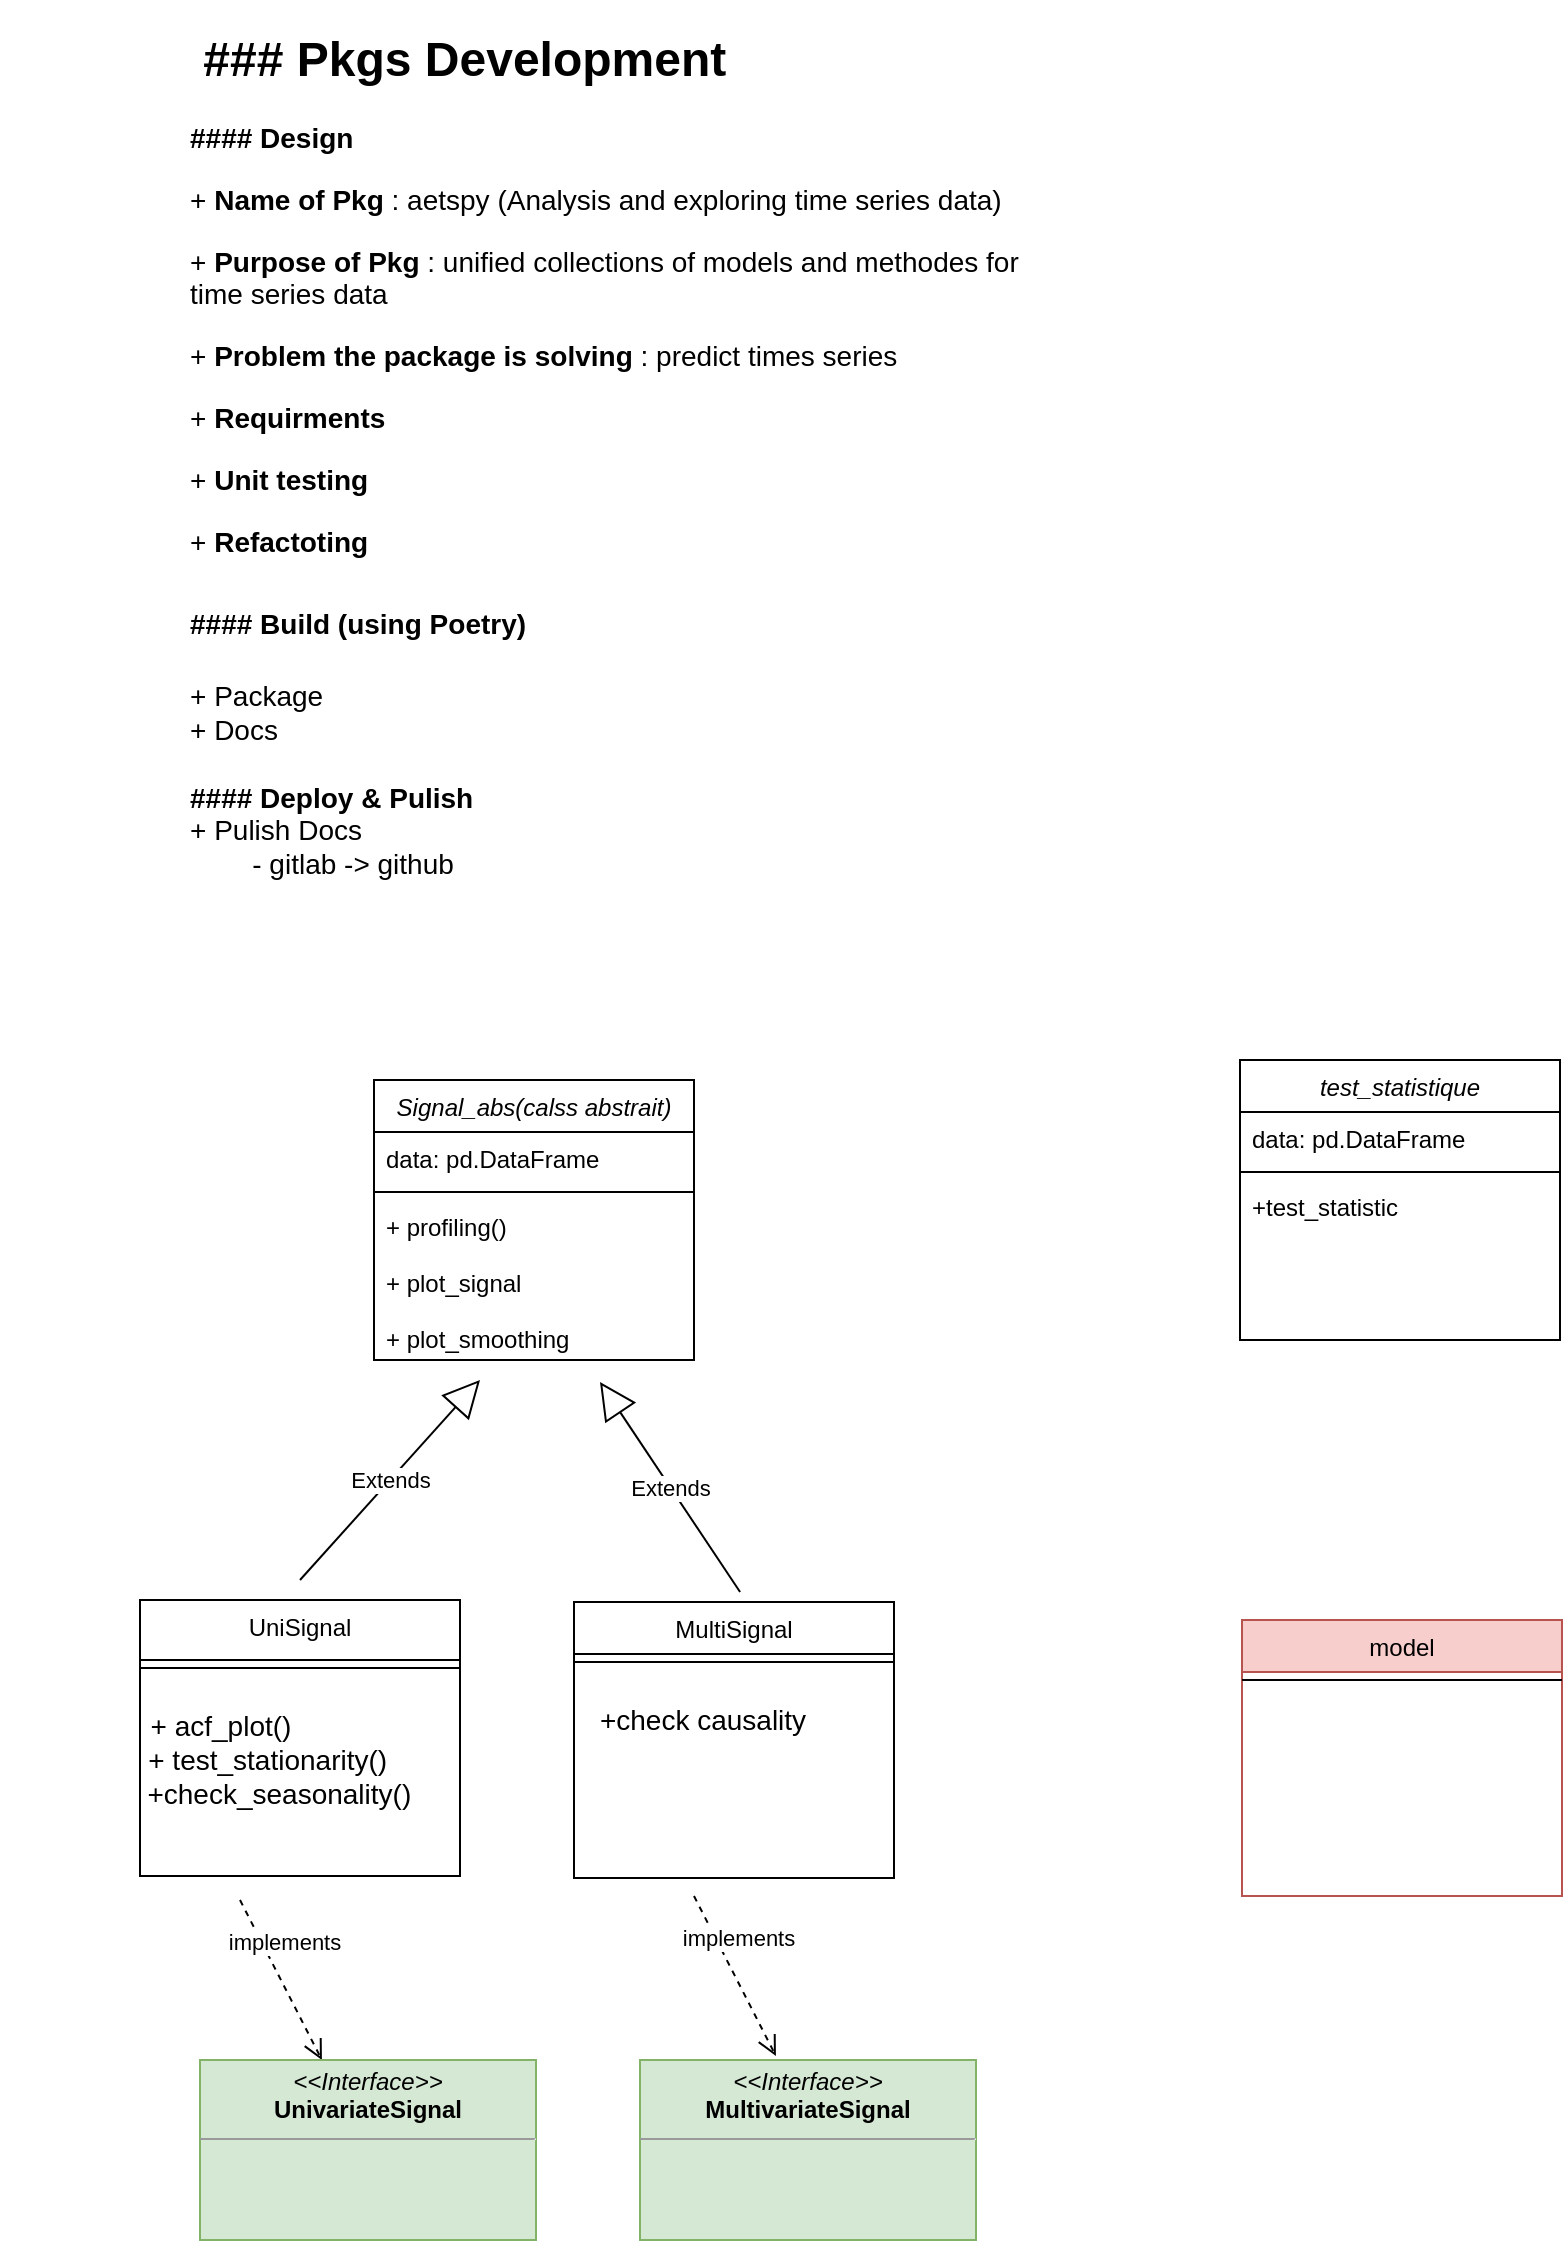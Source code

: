 <mxfile version="20.8.16" type="device"><diagram id="C5RBs43oDa-KdzZeNtuy" name="Page-1"><mxGraphModel dx="3728" dy="1224" grid="1" gridSize="10" guides="1" tooltips="1" connect="1" arrows="1" fold="1" page="1" pageScale="1" pageWidth="827" pageHeight="1169" math="0" shadow="0"><root><mxCell id="WIyWlLk6GJQsqaUBKTNV-0"/><mxCell id="WIyWlLk6GJQsqaUBKTNV-1" parent="WIyWlLk6GJQsqaUBKTNV-0"/><mxCell id="m4xtPpuOwvV8Hxd434xw-0" value="Signal_abs(calss abstrait)" style="swimlane;fontStyle=2;align=center;verticalAlign=top;childLayout=stackLayout;horizontal=1;startSize=26;horizontalStack=0;resizeParent=1;resizeLast=0;collapsible=1;marginBottom=0;rounded=0;shadow=0;strokeWidth=1;" parent="WIyWlLk6GJQsqaUBKTNV-1" vertex="1"><mxGeometry x="-683" y="540" width="160" height="140" as="geometry"><mxRectangle x="230" y="140" width="160" height="26" as="alternateBounds"/></mxGeometry></mxCell><mxCell id="m4xtPpuOwvV8Hxd434xw-1" value="data: pd.DataFrame" style="text;align=left;verticalAlign=top;spacingLeft=4;spacingRight=4;overflow=hidden;rotatable=0;points=[[0,0.5],[1,0.5]];portConstraint=eastwest;" parent="m4xtPpuOwvV8Hxd434xw-0" vertex="1"><mxGeometry y="26" width="160" height="26" as="geometry"/></mxCell><mxCell id="m4xtPpuOwvV8Hxd434xw-4" value="" style="line;html=1;strokeWidth=1;align=left;verticalAlign=middle;spacingTop=-1;spacingLeft=3;spacingRight=3;rotatable=0;labelPosition=right;points=[];portConstraint=eastwest;" parent="m4xtPpuOwvV8Hxd434xw-0" vertex="1"><mxGeometry y="52" width="160" height="8" as="geometry"/></mxCell><mxCell id="m4xtPpuOwvV8Hxd434xw-5" value="+ profiling()&#10;&#10;+ plot_signal&#10;&#10;+ plot_smoothing" style="text;align=left;verticalAlign=top;spacingLeft=4;spacingRight=4;overflow=hidden;rotatable=0;points=[[0,0.5],[1,0.5]];portConstraint=eastwest;" parent="m4xtPpuOwvV8Hxd434xw-0" vertex="1"><mxGeometry y="60" width="160" height="80" as="geometry"/></mxCell><mxCell id="m4xtPpuOwvV8Hxd434xw-9" value="UniSignal" style="swimlane;fontStyle=0;align=center;verticalAlign=top;childLayout=stackLayout;horizontal=1;startSize=30;horizontalStack=0;resizeParent=1;resizeLast=0;collapsible=1;marginBottom=0;rounded=0;shadow=0;strokeWidth=1;" parent="WIyWlLk6GJQsqaUBKTNV-1" vertex="1"><mxGeometry x="-800" y="800" width="160" height="138" as="geometry"><mxRectangle x="130" y="380" width="160" height="26" as="alternateBounds"/></mxGeometry></mxCell><mxCell id="m4xtPpuOwvV8Hxd434xw-12" value="" style="line;html=1;strokeWidth=1;align=left;verticalAlign=middle;spacingTop=-1;spacingLeft=3;spacingRight=3;rotatable=0;labelPosition=right;points=[];portConstraint=eastwest;" parent="m4xtPpuOwvV8Hxd434xw-9" vertex="1"><mxGeometry y="30" width="160" height="8" as="geometry"/></mxCell><mxCell id="m4xtPpuOwvV8Hxd434xw-15" value="MultiSignal" style="swimlane;fontStyle=0;align=center;verticalAlign=top;childLayout=stackLayout;horizontal=1;startSize=26;horizontalStack=0;resizeParent=1;resizeLast=0;collapsible=1;marginBottom=0;rounded=0;shadow=0;strokeWidth=1;" parent="WIyWlLk6GJQsqaUBKTNV-1" vertex="1"><mxGeometry x="-583" y="801" width="160" height="138" as="geometry"><mxRectangle x="130" y="380" width="160" height="26" as="alternateBounds"/></mxGeometry></mxCell><mxCell id="m4xtPpuOwvV8Hxd434xw-16" value="" style="line;html=1;strokeWidth=1;align=left;verticalAlign=middle;spacingTop=-1;spacingLeft=3;spacingRight=3;rotatable=0;labelPosition=right;points=[];portConstraint=eastwest;" parent="m4xtPpuOwvV8Hxd434xw-15" vertex="1"><mxGeometry y="26" width="160" height="8" as="geometry"/></mxCell><mxCell id="gdrrDpZgWVu8b01_nO7M-4" value="Extends" style="endArrow=block;endSize=16;endFill=0;html=1;rounded=0;exitX=0.294;exitY=-0.036;exitDx=0;exitDy=0;exitPerimeter=0;" parent="WIyWlLk6GJQsqaUBKTNV-1" edge="1"><mxGeometry width="160" relative="1" as="geometry"><mxPoint x="-499.96" y="796.002" as="sourcePoint"/><mxPoint x="-570" y="690.97" as="targetPoint"/></mxGeometry></mxCell><mxCell id="SoRB5FWcflig1UByBZNG-1" value="&lt;b&gt;&lt;br&gt;&lt;br&gt;&lt;br&gt;&lt;br&gt;&lt;br&gt;&lt;br&gt;&lt;br&gt;&lt;br&gt;&lt;br&gt;&lt;/b&gt;" style="text;html=1;align=center;verticalAlign=middle;resizable=0;points=[];autosize=1;strokeColor=none;fillColor=none;" parent="WIyWlLk6GJQsqaUBKTNV-1" vertex="1"><mxGeometry x="-485" y="30" width="20" height="140" as="geometry"/></mxCell><mxCell id="SoRB5FWcflig1UByBZNG-2" value="&lt;h1 style=&quot;text-align: left;&quot;&gt;&lt;span style=&quot;border-color: var(--border-color); text-align: center;&quot;&gt;&amp;nbsp;### Pkgs Development&lt;/span&gt;&lt;span style=&quot;border-color: var(--border-color); font-size: 12px; text-align: center;&quot;&gt;&amp;nbsp;&lt;br style=&quot;border-color: var(--border-color);&quot;&gt;&lt;/span&gt;&lt;/h1&gt;&lt;p style=&quot;font-size: 14px;&quot;&gt;&lt;font style=&quot;font-size: 14px;&quot;&gt;&lt;b&gt;#### Design&lt;/b&gt;&lt;/font&gt;&lt;/p&gt;&lt;p style=&quot;font-size: 14px;&quot;&gt;&lt;font style=&quot;font-size: 14px;&quot;&gt;+ &lt;b style=&quot;&quot;&gt;Name of Pkg&lt;/b&gt; : aetspy (Analysis and exploring time series data)&lt;/font&gt;&lt;/p&gt;&lt;p style=&quot;font-size: 14px;&quot;&gt;&lt;font style=&quot;font-size: 14px;&quot;&gt;+&lt;b&gt; Purpose of Pkg&lt;/b&gt; : unified collections of models and methodes for time series data&lt;/font&gt;&lt;/p&gt;&lt;p style=&quot;font-size: 14px;&quot;&gt;&lt;font style=&quot;font-size: 14px;&quot;&gt;+ &lt;b&gt;Problem the package is solving&lt;/b&gt; : predict times series&amp;nbsp;&lt;/font&gt;&lt;/p&gt;&lt;p style=&quot;font-size: 14px;&quot;&gt;&lt;font style=&quot;font-size: 14px;&quot;&gt;+ &lt;b&gt;Requirments&lt;/b&gt;&lt;/font&gt;&lt;/p&gt;&lt;p style=&quot;font-size: 14px;&quot;&gt;&lt;font style=&quot;font-size: 14px;&quot;&gt;+&lt;b&gt; Unit testing&lt;/b&gt;&lt;/font&gt;&lt;/p&gt;&lt;p style=&quot;font-size: 14px;&quot;&gt;&lt;font style=&quot;font-size: 14px;&quot;&gt;+ &lt;b&gt;Refactoting&lt;/b&gt;&lt;/font&gt;&lt;/p&gt;&lt;h1 style=&quot;border-color: var(--border-color);&quot;&gt;&lt;b style=&quot;border-color: var(--border-color); font-size: 14px;&quot;&gt;#### Build (using Poetry)&lt;/b&gt;&lt;/h1&gt;&lt;div&gt;&lt;span style=&quot;border-color: var(--border-color); font-size: 14px;&quot;&gt;+ Package&lt;/span&gt;&lt;/div&gt;&lt;div&gt;&lt;span style=&quot;border-color: var(--border-color); font-size: 14px;&quot;&gt;+ Docs&lt;/span&gt;&lt;/div&gt;&lt;div&gt;&lt;span style=&quot;border-color: var(--border-color); font-size: 14px;&quot;&gt;&lt;br&gt;&lt;/span&gt;&lt;/div&gt;&lt;div&gt;&lt;span style=&quot;border-color: var(--border-color); font-size: 14px;&quot;&gt;&lt;b style=&quot;border-color: var(--border-color);&quot;&gt;#### Deploy &amp;amp; Pulish&lt;/b&gt;&lt;br&gt;&lt;/span&gt;&lt;/div&gt;&lt;div&gt;&lt;span style=&quot;border-color: var(--border-color); font-size: 14px;&quot;&gt;&lt;span style=&quot;border-color: var(--border-color);&quot;&gt;+ Pulish Docs&lt;/span&gt;&lt;/span&gt;&lt;/div&gt;&lt;div&gt;&lt;span style=&quot;border-color: var(--border-color); font-size: 14px;&quot;&gt;&lt;span style=&quot;border-color: var(--border-color);&quot;&gt;&lt;span style=&quot;white-space: pre;&quot;&gt;&#9;&lt;/span&gt;- gitlab -&amp;gt; github&amp;nbsp;&lt;br&gt;&lt;/span&gt;&lt;/span&gt;&lt;/div&gt;&lt;div&gt;&lt;span style=&quot;border-color: var(--border-color); font-size: 14px;&quot;&gt;&lt;span style=&quot;border-color: var(--border-color);&quot;&gt;&lt;br&gt;&lt;/span&gt;&lt;/span&gt;&lt;/div&gt;&lt;div&gt;&lt;span style=&quot;border-color: var(--border-color); font-size: 14px;&quot;&gt;&lt;span style=&quot;border-color: var(--border-color);&quot;&gt;&lt;br&gt;&lt;/span&gt;&lt;/span&gt;&lt;/div&gt;&lt;div&gt;&lt;span style=&quot;border-color: var(--border-color); font-size: 12px; text-align: center;&quot;&gt;&lt;br&gt;&lt;/span&gt;&lt;/div&gt;&lt;p&gt;&lt;br&gt;&lt;/p&gt;&lt;p&gt;&lt;br&gt;&lt;/p&gt;&lt;p&gt;&lt;br&gt;&lt;/p&gt;&lt;p&gt;&lt;br&gt;&lt;/p&gt;" style="text;html=1;strokeColor=none;fillColor=none;spacing=5;spacingTop=-20;whiteSpace=wrap;overflow=hidden;rounded=0;" parent="WIyWlLk6GJQsqaUBKTNV-1" vertex="1"><mxGeometry x="-780" y="10" width="450" height="440" as="geometry"/></mxCell><mxCell id="SoRB5FWcflig1UByBZNG-7" value="test_statistique" style="swimlane;fontStyle=2;align=center;verticalAlign=top;childLayout=stackLayout;horizontal=1;startSize=26;horizontalStack=0;resizeParent=1;resizeLast=0;collapsible=1;marginBottom=0;rounded=0;shadow=0;strokeWidth=1;" parent="WIyWlLk6GJQsqaUBKTNV-1" vertex="1"><mxGeometry x="-250" y="530" width="160" height="140" as="geometry"><mxRectangle x="230" y="140" width="160" height="26" as="alternateBounds"/></mxGeometry></mxCell><mxCell id="SoRB5FWcflig1UByBZNG-8" value="data: pd.DataFrame" style="text;align=left;verticalAlign=top;spacingLeft=4;spacingRight=4;overflow=hidden;rotatable=0;points=[[0,0.5],[1,0.5]];portConstraint=eastwest;" parent="SoRB5FWcflig1UByBZNG-7" vertex="1"><mxGeometry y="26" width="160" height="26" as="geometry"/></mxCell><mxCell id="SoRB5FWcflig1UByBZNG-9" value="" style="line;html=1;strokeWidth=1;align=left;verticalAlign=middle;spacingTop=-1;spacingLeft=3;spacingRight=3;rotatable=0;labelPosition=right;points=[];portConstraint=eastwest;" parent="SoRB5FWcflig1UByBZNG-7" vertex="1"><mxGeometry y="52" width="160" height="8" as="geometry"/></mxCell><mxCell id="SoRB5FWcflig1UByBZNG-10" value="+test_statistic" style="text;align=left;verticalAlign=top;spacingLeft=4;spacingRight=4;overflow=hidden;rotatable=0;points=[[0,0.5],[1,0.5]];portConstraint=eastwest;" parent="SoRB5FWcflig1UByBZNG-7" vertex="1"><mxGeometry y="60" width="160" height="80" as="geometry"/></mxCell><mxCell id="SoRB5FWcflig1UByBZNG-11" value="+ acf_plot()&lt;br&gt;&amp;nbsp; &amp;nbsp; &amp;nbsp; &amp;nbsp; &amp;nbsp; &amp;nbsp; + test_stationarity()&lt;br&gt;&amp;nbsp; &amp;nbsp; &amp;nbsp; &amp;nbsp; &amp;nbsp; &amp;nbsp; &amp;nbsp; &amp;nbsp; +check_seasonality()&lt;span style=&quot;background-color: initial;&quot;&gt;&amp;nbsp;&lt;/span&gt;" style="text;html=1;align=center;verticalAlign=middle;resizable=0;points=[];autosize=1;strokeColor=none;fillColor=none;fontSize=14;fontColor=#000000;" parent="WIyWlLk6GJQsqaUBKTNV-1" vertex="1"><mxGeometry x="-870" y="850" width="220" height="60" as="geometry"/></mxCell><mxCell id="SoRB5FWcflig1UByBZNG-15" value="+check causality" style="text;html=1;align=center;verticalAlign=middle;resizable=0;points=[];autosize=1;strokeColor=none;fillColor=none;fontSize=14;fontColor=#000000;" parent="WIyWlLk6GJQsqaUBKTNV-1" vertex="1"><mxGeometry x="-584" y="845" width="130" height="30" as="geometry"/></mxCell><mxCell id="1AveVzJg-CF1TFQbvDdS-0" value="model" style="swimlane;fontStyle=0;align=center;verticalAlign=top;childLayout=stackLayout;horizontal=1;startSize=26;horizontalStack=0;resizeParent=1;resizeLast=0;collapsible=1;marginBottom=0;rounded=0;shadow=0;strokeWidth=1;fillColor=#f8cecc;strokeColor=#b85450;" vertex="1" parent="WIyWlLk6GJQsqaUBKTNV-1"><mxGeometry x="-249" y="810" width="160" height="138" as="geometry"><mxRectangle x="130" y="380" width="160" height="26" as="alternateBounds"/></mxGeometry></mxCell><mxCell id="1AveVzJg-CF1TFQbvDdS-1" value="" style="line;html=1;strokeWidth=1;align=left;verticalAlign=middle;spacingTop=-1;spacingLeft=3;spacingRight=3;rotatable=0;labelPosition=right;points=[];portConstraint=eastwest;" vertex="1" parent="1AveVzJg-CF1TFQbvDdS-0"><mxGeometry y="26" width="160" height="8" as="geometry"/></mxCell><mxCell id="1AveVzJg-CF1TFQbvDdS-5" value="implements" style="html=1;verticalAlign=bottom;endArrow=open;dashed=1;endSize=8;rounded=0;" edge="1" parent="WIyWlLk6GJQsqaUBKTNV-1" target="1AveVzJg-CF1TFQbvDdS-6"><mxGeometry x="-0.19" y="6" relative="1" as="geometry"><mxPoint x="-750" y="950" as="sourcePoint"/><mxPoint x="-690" y="1080" as="targetPoint"/><mxPoint as="offset"/></mxGeometry></mxCell><mxCell id="1AveVzJg-CF1TFQbvDdS-6" value="&lt;p style=&quot;margin:0px;margin-top:4px;text-align:center;&quot;&gt;&lt;i&gt;&amp;lt;&amp;lt;Interface&amp;gt;&amp;gt;&lt;/i&gt;&lt;br&gt;&lt;b&gt;UnivariateSignal&lt;/b&gt;&lt;/p&gt;&lt;hr size=&quot;1&quot;&gt;&lt;p style=&quot;margin:0px;margin-left:4px;&quot;&gt;&lt;br&gt;&lt;/p&gt;" style="verticalAlign=top;align=left;overflow=fill;fontSize=12;fontFamily=Helvetica;html=1;fillColor=#d5e8d4;strokeColor=#82b366;" vertex="1" parent="WIyWlLk6GJQsqaUBKTNV-1"><mxGeometry x="-770" y="1030" width="168" height="90" as="geometry"/></mxCell><mxCell id="1AveVzJg-CF1TFQbvDdS-8" value="&lt;p style=&quot;margin:0px;margin-top:4px;text-align:center;&quot;&gt;&lt;i&gt;&amp;lt;&amp;lt;Interface&amp;gt;&amp;gt;&lt;/i&gt;&lt;br&gt;&lt;b&gt;MultivariateSignal&lt;/b&gt;&lt;/p&gt;&lt;hr size=&quot;1&quot;&gt;&lt;p style=&quot;margin:0px;margin-left:4px;&quot;&gt;&lt;br&gt;&lt;/p&gt;" style="verticalAlign=top;align=left;overflow=fill;fontSize=12;fontFamily=Helvetica;html=1;fillColor=#d5e8d4;strokeColor=#82b366;" vertex="1" parent="WIyWlLk6GJQsqaUBKTNV-1"><mxGeometry x="-550" y="1030" width="168" height="90" as="geometry"/></mxCell><mxCell id="1AveVzJg-CF1TFQbvDdS-9" value="implements" style="html=1;verticalAlign=bottom;endArrow=open;dashed=1;endSize=8;rounded=0;" edge="1" parent="WIyWlLk6GJQsqaUBKTNV-1"><mxGeometry x="-0.19" y="6" relative="1" as="geometry"><mxPoint x="-523" y="948" as="sourcePoint"/><mxPoint x="-482.04" y="1028" as="targetPoint"/><mxPoint as="offset"/></mxGeometry></mxCell><mxCell id="1AveVzJg-CF1TFQbvDdS-10" value="Extends" style="endArrow=block;endSize=16;endFill=0;html=1;rounded=0;" edge="1" parent="WIyWlLk6GJQsqaUBKTNV-1"><mxGeometry width="160" relative="1" as="geometry"><mxPoint x="-720" y="790" as="sourcePoint"/><mxPoint x="-630" y="690" as="targetPoint"/></mxGeometry></mxCell></root></mxGraphModel></diagram></mxfile>